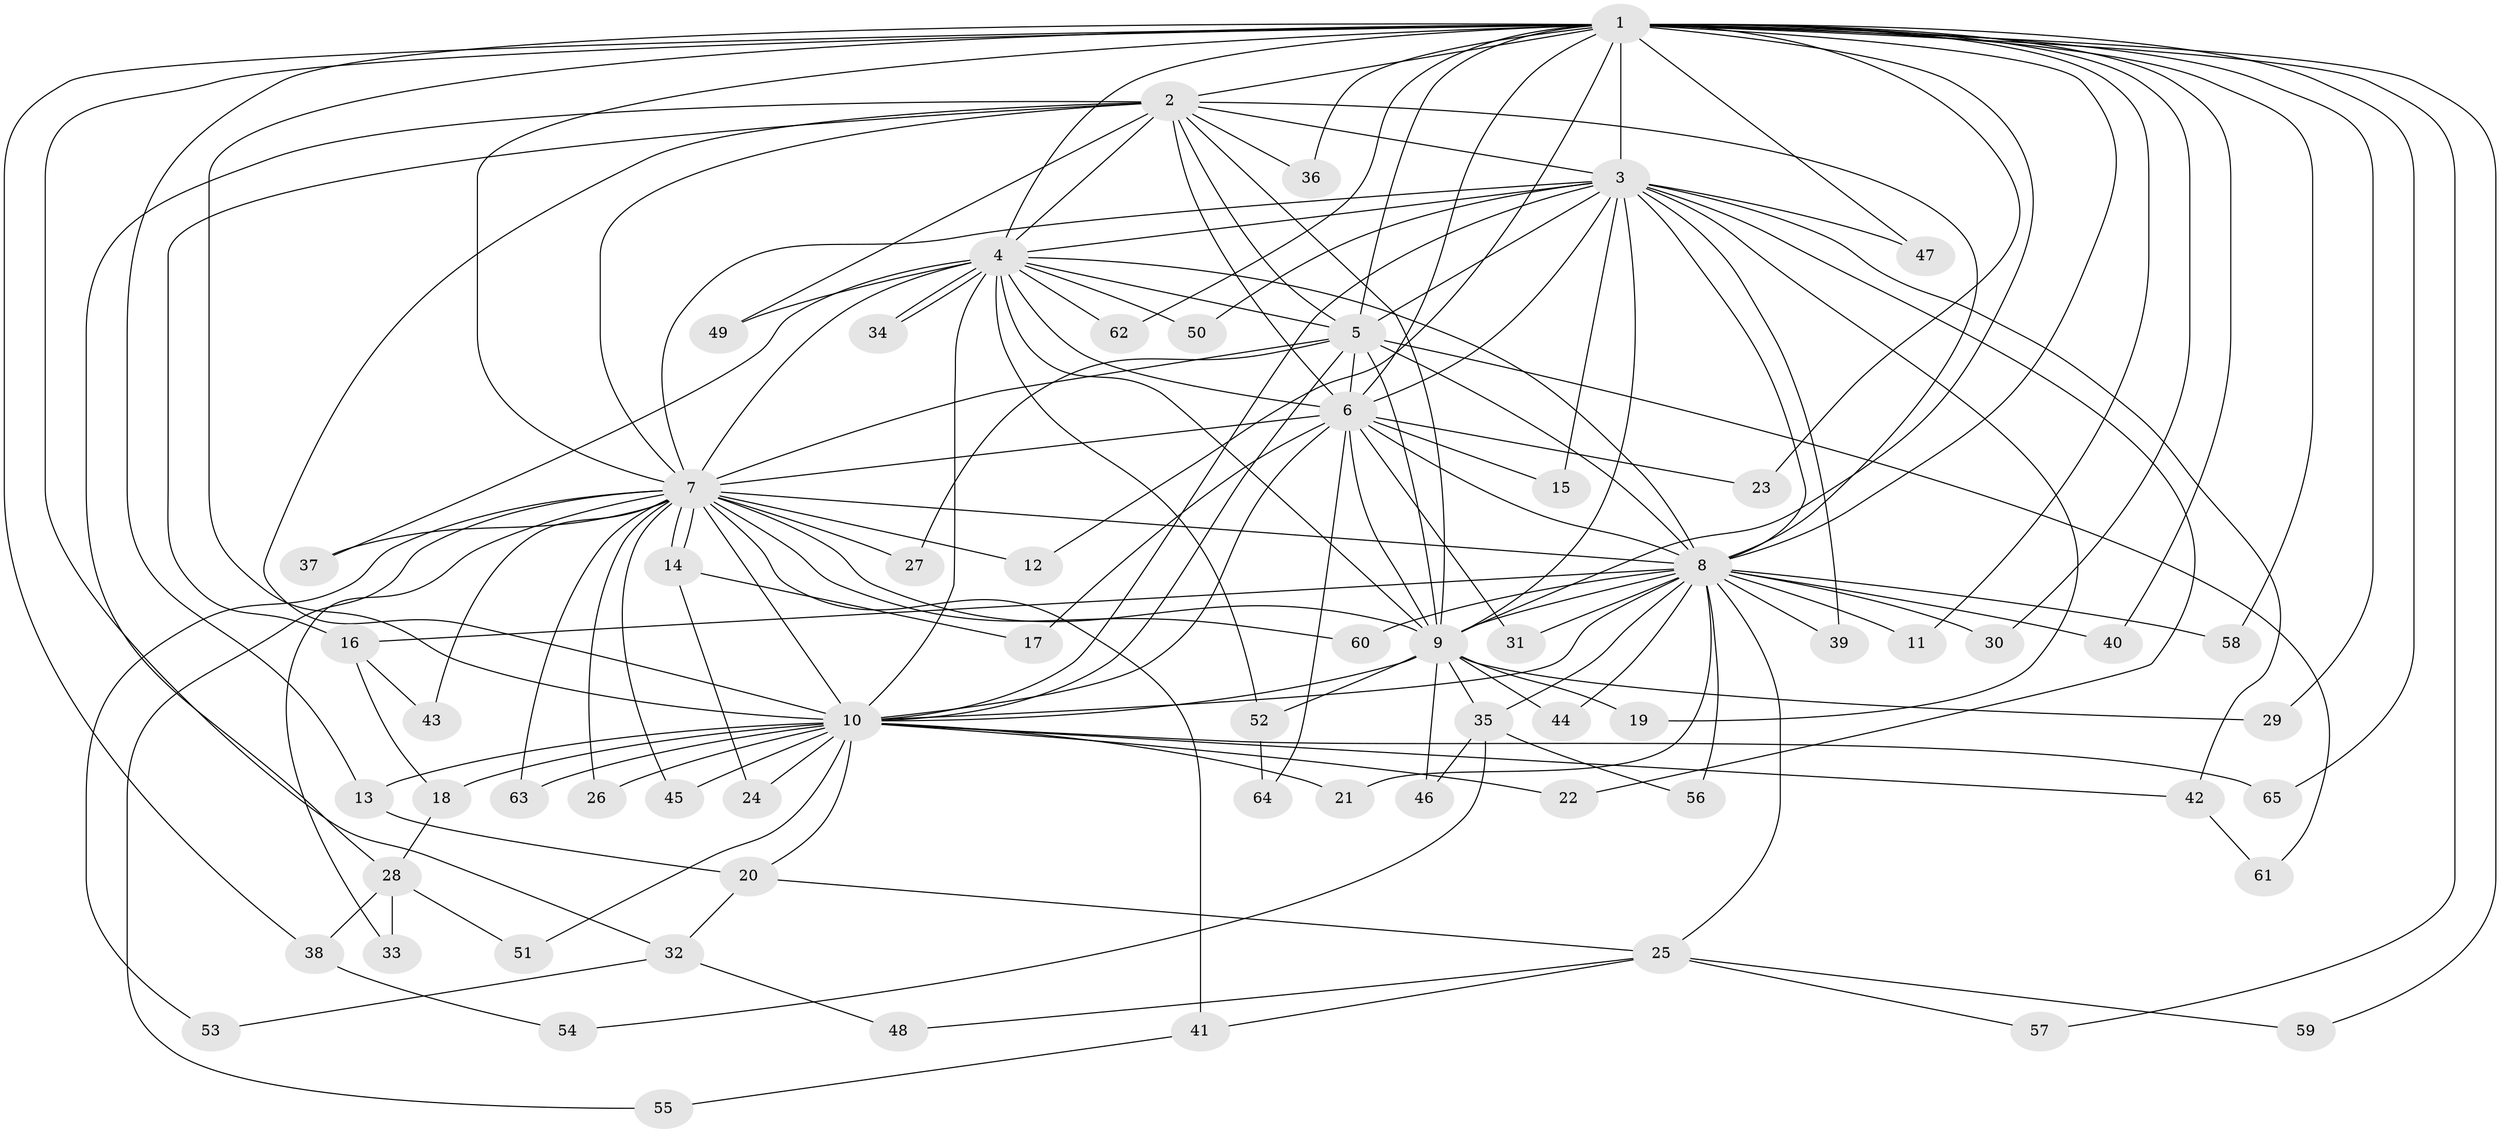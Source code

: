 // coarse degree distribution, {13: 0.021739130434782608, 17: 0.021739130434782608, 11: 0.043478260869565216, 2: 0.6086956521739131, 4: 0.08695652173913043, 19: 0.021739130434782608, 3: 0.06521739130434782, 5: 0.021739130434782608, 12: 0.021739130434782608, 1: 0.021739130434782608, 6: 0.021739130434782608, 18: 0.021739130434782608, 22: 0.021739130434782608}
// Generated by graph-tools (version 1.1) at 2025/36/03/04/25 23:36:38]
// undirected, 65 vertices, 155 edges
graph export_dot {
  node [color=gray90,style=filled];
  1;
  2;
  3;
  4;
  5;
  6;
  7;
  8;
  9;
  10;
  11;
  12;
  13;
  14;
  15;
  16;
  17;
  18;
  19;
  20;
  21;
  22;
  23;
  24;
  25;
  26;
  27;
  28;
  29;
  30;
  31;
  32;
  33;
  34;
  35;
  36;
  37;
  38;
  39;
  40;
  41;
  42;
  43;
  44;
  45;
  46;
  47;
  48;
  49;
  50;
  51;
  52;
  53;
  54;
  55;
  56;
  57;
  58;
  59;
  60;
  61;
  62;
  63;
  64;
  65;
  1 -- 2;
  1 -- 3;
  1 -- 4;
  1 -- 5;
  1 -- 6;
  1 -- 7;
  1 -- 8;
  1 -- 9;
  1 -- 10;
  1 -- 11;
  1 -- 12;
  1 -- 13;
  1 -- 23;
  1 -- 29;
  1 -- 30;
  1 -- 32;
  1 -- 36;
  1 -- 38;
  1 -- 40;
  1 -- 47;
  1 -- 57;
  1 -- 58;
  1 -- 59;
  1 -- 62;
  1 -- 65;
  2 -- 3;
  2 -- 4;
  2 -- 5;
  2 -- 6;
  2 -- 7;
  2 -- 8;
  2 -- 9;
  2 -- 10;
  2 -- 16;
  2 -- 28;
  2 -- 36;
  2 -- 49;
  3 -- 4;
  3 -- 5;
  3 -- 6;
  3 -- 7;
  3 -- 8;
  3 -- 9;
  3 -- 10;
  3 -- 15;
  3 -- 19;
  3 -- 22;
  3 -- 39;
  3 -- 42;
  3 -- 47;
  3 -- 50;
  4 -- 5;
  4 -- 6;
  4 -- 7;
  4 -- 8;
  4 -- 9;
  4 -- 10;
  4 -- 34;
  4 -- 34;
  4 -- 37;
  4 -- 49;
  4 -- 50;
  4 -- 52;
  4 -- 62;
  5 -- 6;
  5 -- 7;
  5 -- 8;
  5 -- 9;
  5 -- 10;
  5 -- 27;
  5 -- 61;
  6 -- 7;
  6 -- 8;
  6 -- 9;
  6 -- 10;
  6 -- 15;
  6 -- 17;
  6 -- 23;
  6 -- 31;
  6 -- 64;
  7 -- 8;
  7 -- 9;
  7 -- 10;
  7 -- 12;
  7 -- 14;
  7 -- 14;
  7 -- 26;
  7 -- 27;
  7 -- 33;
  7 -- 37;
  7 -- 41;
  7 -- 43;
  7 -- 45;
  7 -- 53;
  7 -- 55;
  7 -- 60;
  7 -- 63;
  8 -- 9;
  8 -- 10;
  8 -- 11;
  8 -- 16;
  8 -- 21;
  8 -- 25;
  8 -- 30;
  8 -- 31;
  8 -- 35;
  8 -- 39;
  8 -- 40;
  8 -- 44;
  8 -- 56;
  8 -- 58;
  8 -- 60;
  9 -- 10;
  9 -- 19;
  9 -- 29;
  9 -- 35;
  9 -- 44;
  9 -- 46;
  9 -- 52;
  10 -- 13;
  10 -- 18;
  10 -- 20;
  10 -- 21;
  10 -- 22;
  10 -- 24;
  10 -- 26;
  10 -- 42;
  10 -- 45;
  10 -- 51;
  10 -- 63;
  10 -- 65;
  13 -- 20;
  14 -- 17;
  14 -- 24;
  16 -- 18;
  16 -- 43;
  18 -- 28;
  20 -- 25;
  20 -- 32;
  25 -- 41;
  25 -- 48;
  25 -- 57;
  25 -- 59;
  28 -- 33;
  28 -- 38;
  28 -- 51;
  32 -- 48;
  32 -- 53;
  35 -- 46;
  35 -- 54;
  35 -- 56;
  38 -- 54;
  41 -- 55;
  42 -- 61;
  52 -- 64;
}
